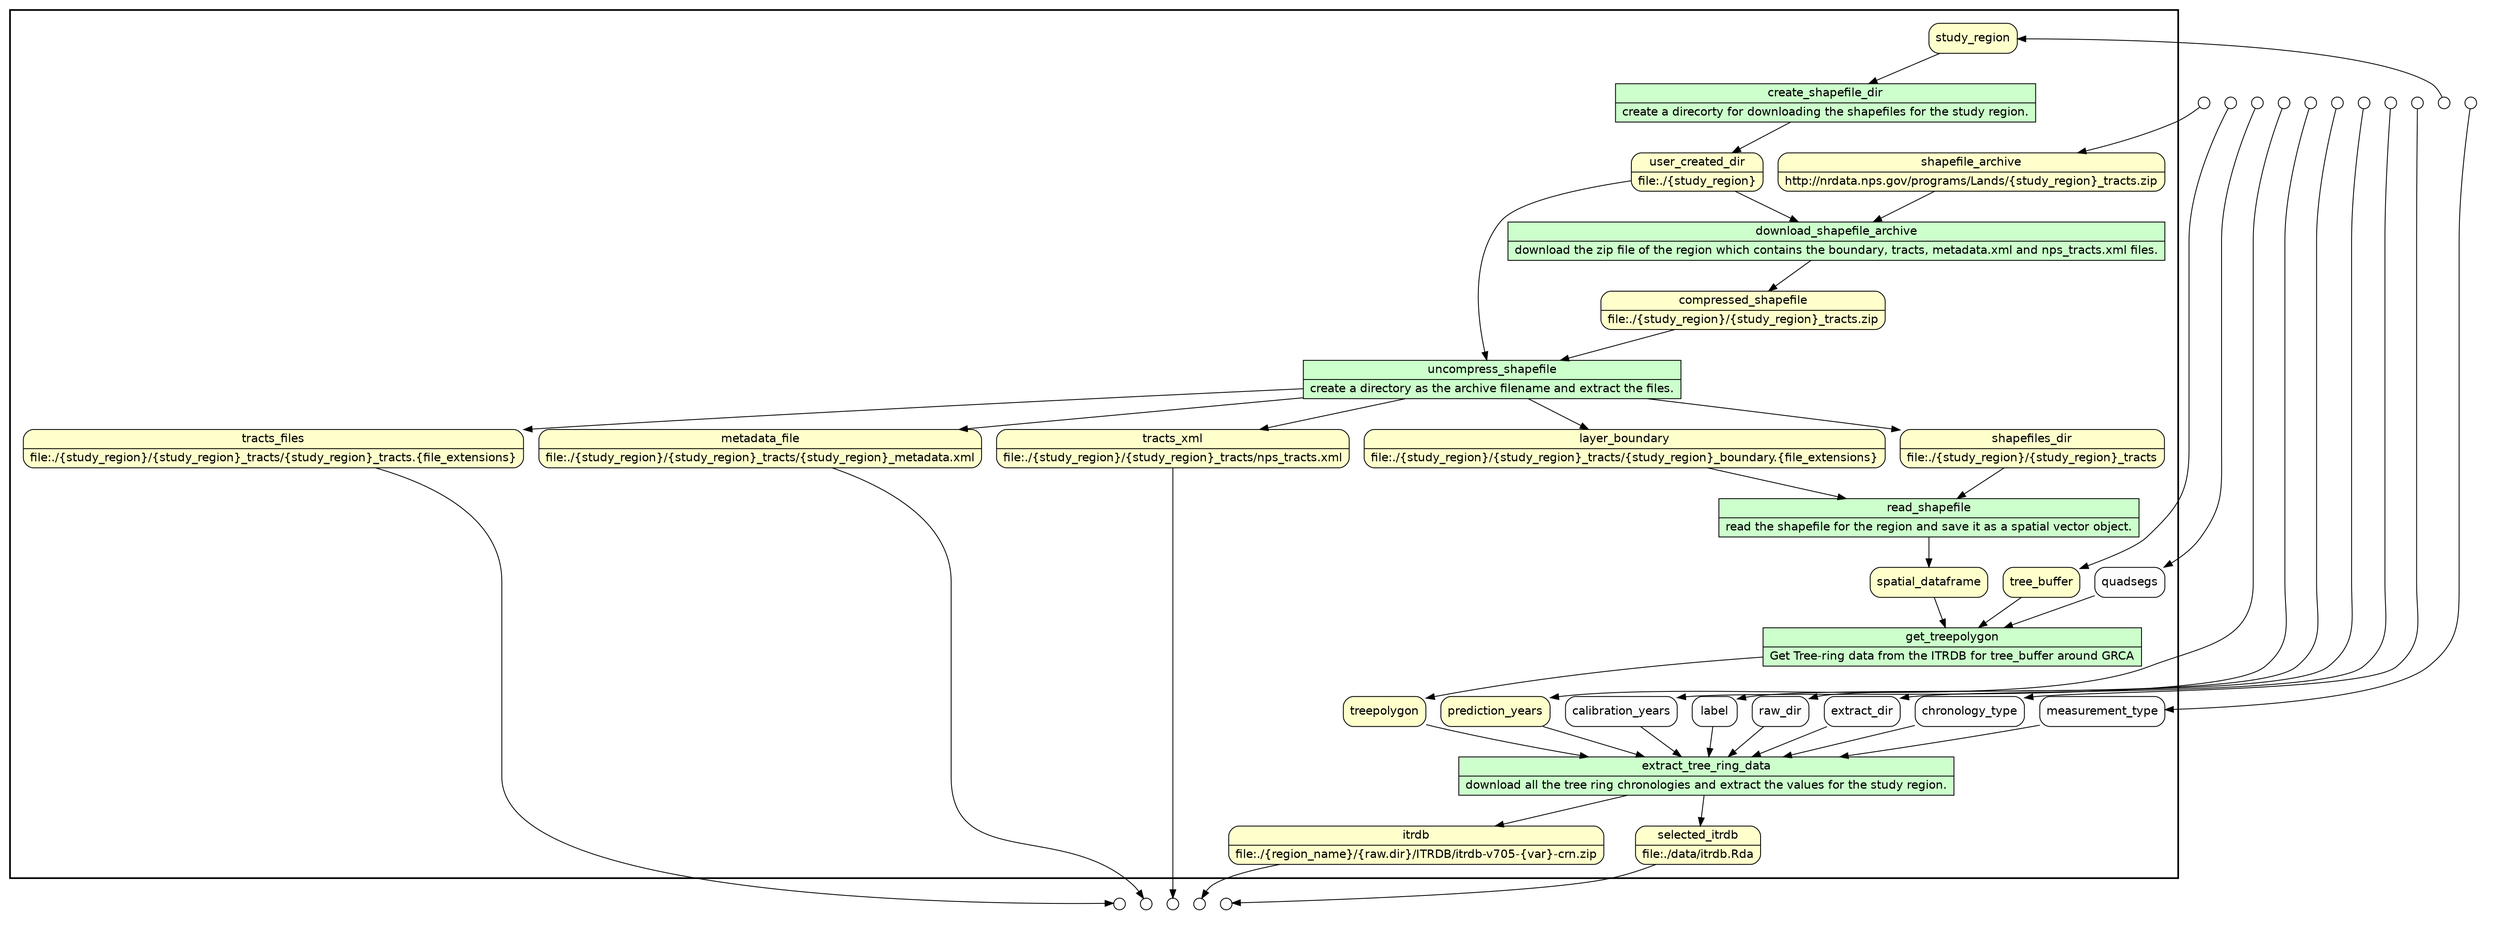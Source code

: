 digraph Workflow {
rankdir=TB
fontname=Helvetica; fontsize=18; labelloc=t
label=""
subgraph cluster_workflow_box_outer { label=""; color=black; penwidth=2
subgraph cluster_workflow_box_inner { label=""; penwidth=0
node[shape=box style=filled fillcolor="#CCFFCC" peripheries=1 fontname=Helvetica]
create_shapefile_dir [shape=record rankdir=LR label="{<f0> create_shapefile_dir |<f1> create a direcorty for downloading the shapefiles for the study region.}"];
download_shapefile_archive [shape=record rankdir=LR label="{<f0> download_shapefile_archive |<f1> download the zip file of the region which contains the boundary, tracts, metadata.xml and nps_tracts.xml files.}"];
uncompress_shapefile [shape=record rankdir=LR label="{<f0> uncompress_shapefile |<f1> create a directory as the archive filename and extract the files.}"];
read_shapefile [shape=record rankdir=LR label="{<f0> read_shapefile |<f1> read the shapefile for the region and save it as a spatial vector object.}"];
get_treepolygon [shape=record rankdir=LR label="{<f0> get_treepolygon |<f1> Get Tree-ring data from the ITRDB for tree_buffer around GRCA}"];
extract_tree_ring_data [shape=record rankdir=LR label="{<f0> extract_tree_ring_data |<f1> download all the tree ring chronologies and extract the values for the study region.}"];
node[shape=box style="rounded,filled" fillcolor="#FFFFCC" peripheries=1 fontname=Helvetica]
itrdb [shape=record rankdir=LR label="{<f0> itrdb |<f1> file\:./\{region_name\}/\{raw.dir\}/ITRDB/itrdb-v705-\{var\}-crn.zip}"];
selected_itrdb [shape=record rankdir=LR label="{<f0> selected_itrdb |<f1> file\:./data/itrdb.Rda}"];
tracts_files [shape=record rankdir=LR label="{<f0> tracts_files |<f1> file\:./\{study_region\}/\{study_region\}_tracts/\{study_region\}_tracts.\{file_extensions\}}"];
metadata_file [shape=record rankdir=LR label="{<f0> metadata_file |<f1> file\:./\{study_region\}/\{study_region\}_tracts/\{study_region\}_metadata.xml}"];
tracts_xml [shape=record rankdir=LR label="{<f0> tracts_xml |<f1> file\:./\{study_region\}/\{study_region\}_tracts/nps_tracts.xml}"];
study_region
shapefile_archive [shape=record rankdir=LR label="{<f0> shapefile_archive |<f1> http\://nrdata.nps.gov/programs/Lands/\{study_region\}_tracts.zip}"];
user_created_dir [shape=record rankdir=LR label="{<f0> user_created_dir |<f1> file\:./\{study_region\}}"];
compressed_shapefile [shape=record rankdir=LR label="{<f0> compressed_shapefile |<f1> file\:./\{study_region\}/\{study_region\}_tracts.zip}"];
layer_boundary [shape=record rankdir=LR label="{<f0> layer_boundary |<f1> file\:./\{study_region\}/\{study_region\}_tracts/\{study_region\}_boundary.\{file_extensions\}}"];
shapefiles_dir [shape=record rankdir=LR label="{<f0> shapefiles_dir |<f1> file\:./\{study_region\}/\{study_region\}_tracts}"];
tree_buffer
spatial_dataframe
treepolygon
prediction_years
node[shape=box style="rounded,filled" fillcolor="#FCFCFC" peripheries=1 fontname=Helvetica]
quadsegs
label
raw_dir
extract_dir
calibration_years
measurement_type
chronology_type
create_shapefile_dir -> user_created_dir
study_region -> create_shapefile_dir
download_shapefile_archive -> compressed_shapefile
shapefile_archive -> download_shapefile_archive
user_created_dir -> download_shapefile_archive
uncompress_shapefile -> shapefiles_dir
uncompress_shapefile -> layer_boundary
uncompress_shapefile -> tracts_files
uncompress_shapefile -> metadata_file
uncompress_shapefile -> tracts_xml
compressed_shapefile -> uncompress_shapefile
user_created_dir -> uncompress_shapefile
read_shapefile -> spatial_dataframe
layer_boundary -> read_shapefile
shapefiles_dir -> read_shapefile
get_treepolygon -> treepolygon
tree_buffer -> get_treepolygon
spatial_dataframe -> get_treepolygon
quadsegs -> get_treepolygon
extract_tree_ring_data -> itrdb
extract_tree_ring_data -> selected_itrdb
treepolygon -> extract_tree_ring_data
label -> extract_tree_ring_data
raw_dir -> extract_tree_ring_data
extract_dir -> extract_tree_ring_data
prediction_years -> extract_tree_ring_data
calibration_years -> extract_tree_ring_data
measurement_type -> extract_tree_ring_data
chronology_type -> extract_tree_ring_data
}}
subgraph cluster_input_ports_group_outer { label=""; penwidth=0
subgraph cluster_input_ports_group_inner { label=""; penwidth=0
node[shape=circle style="rounded,filled" fillcolor="#FFFFFF" peripheries=1 fontname=Helvetica width=0.2]
shapefile_archive_input_port [label=""]
study_region_input_port [label=""]
prediction_years_input_port [label=""]
calibration_years_input_port [label=""]
label_input_port [label=""]
raw_dir_input_port [label=""]
extract_dir_input_port [label=""]
chronology_type_input_port [label=""]
measurement_type_input_port [label=""]
tree_buffer_input_port [label=""]
quadsegs_input_port [label=""]
}}
subgraph cluster_output_ports_group_outer { label=""; penwidth=0
subgraph cluster_output_ports_group_inner { label=""; penwidth=0
node[shape=circle style="rounded,filled" fillcolor="#FFFFFF" peripheries=1 fontname=Helvetica width=0.2]
itrdb_output_port [label=""]
selected_itrdb_output_port [label=""]
tracts_files_output_port [label=""]
metadata_file_output_port [label=""]
tracts_xml_output_port [label=""]
}}
shapefile_archive_input_port -> shapefile_archive
study_region_input_port -> study_region
prediction_years_input_port -> prediction_years
calibration_years_input_port -> calibration_years
label_input_port -> label
raw_dir_input_port -> raw_dir
extract_dir_input_port -> extract_dir
chronology_type_input_port -> chronology_type
measurement_type_input_port -> measurement_type
tree_buffer_input_port -> tree_buffer
quadsegs_input_port -> quadsegs
itrdb -> itrdb_output_port
selected_itrdb -> selected_itrdb_output_port
tracts_files -> tracts_files_output_port
metadata_file -> metadata_file_output_port
tracts_xml -> tracts_xml_output_port
}
